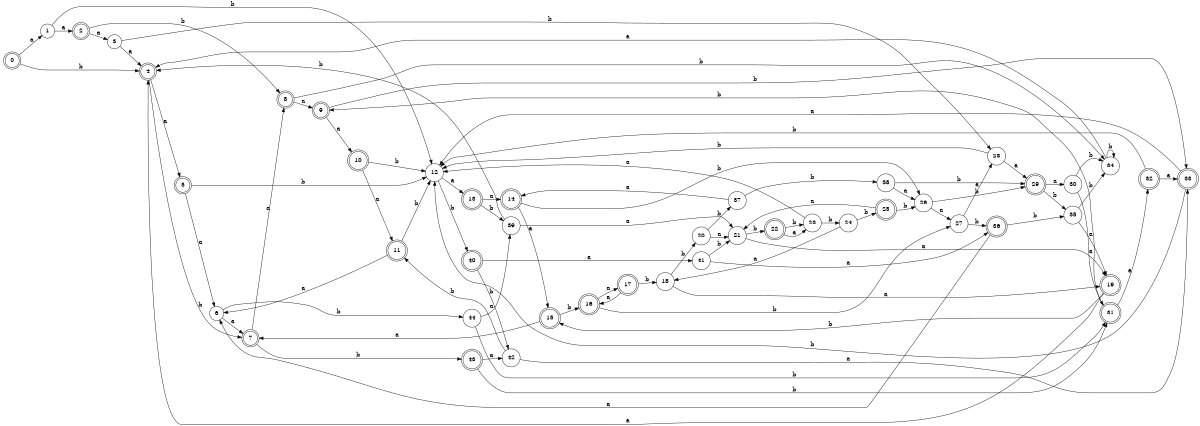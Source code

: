 digraph n36_7 {
__start0 [label="" shape="none"];

rankdir=LR;
size="8,5";

s0 [style="rounded,filled", color="black", fillcolor="white" shape="doublecircle", label="0"];
s1 [style="filled", color="black", fillcolor="white" shape="circle", label="1"];
s2 [style="rounded,filled", color="black", fillcolor="white" shape="doublecircle", label="2"];
s3 [style="filled", color="black", fillcolor="white" shape="circle", label="3"];
s4 [style="rounded,filled", color="black", fillcolor="white" shape="doublecircle", label="4"];
s5 [style="rounded,filled", color="black", fillcolor="white" shape="doublecircle", label="5"];
s6 [style="filled", color="black", fillcolor="white" shape="circle", label="6"];
s7 [style="rounded,filled", color="black", fillcolor="white" shape="doublecircle", label="7"];
s8 [style="rounded,filled", color="black", fillcolor="white" shape="doublecircle", label="8"];
s9 [style="rounded,filled", color="black", fillcolor="white" shape="doublecircle", label="9"];
s10 [style="rounded,filled", color="black", fillcolor="white" shape="doublecircle", label="10"];
s11 [style="rounded,filled", color="black", fillcolor="white" shape="doublecircle", label="11"];
s12 [style="filled", color="black", fillcolor="white" shape="circle", label="12"];
s13 [style="rounded,filled", color="black", fillcolor="white" shape="doublecircle", label="13"];
s14 [style="rounded,filled", color="black", fillcolor="white" shape="doublecircle", label="14"];
s15 [style="rounded,filled", color="black", fillcolor="white" shape="doublecircle", label="15"];
s16 [style="rounded,filled", color="black", fillcolor="white" shape="doublecircle", label="16"];
s17 [style="rounded,filled", color="black", fillcolor="white" shape="doublecircle", label="17"];
s18 [style="filled", color="black", fillcolor="white" shape="circle", label="18"];
s19 [style="rounded,filled", color="black", fillcolor="white" shape="doublecircle", label="19"];
s20 [style="filled", color="black", fillcolor="white" shape="circle", label="20"];
s21 [style="filled", color="black", fillcolor="white" shape="circle", label="21"];
s22 [style="rounded,filled", color="black", fillcolor="white" shape="doublecircle", label="22"];
s23 [style="filled", color="black", fillcolor="white" shape="circle", label="23"];
s24 [style="filled", color="black", fillcolor="white" shape="circle", label="24"];
s25 [style="rounded,filled", color="black", fillcolor="white" shape="doublecircle", label="25"];
s26 [style="filled", color="black", fillcolor="white" shape="circle", label="26"];
s27 [style="filled", color="black", fillcolor="white" shape="circle", label="27"];
s28 [style="filled", color="black", fillcolor="white" shape="circle", label="28"];
s29 [style="rounded,filled", color="black", fillcolor="white" shape="doublecircle", label="29"];
s30 [style="filled", color="black", fillcolor="white" shape="circle", label="30"];
s31 [style="rounded,filled", color="black", fillcolor="white" shape="doublecircle", label="31"];
s32 [style="rounded,filled", color="black", fillcolor="white" shape="doublecircle", label="32"];
s33 [style="rounded,filled", color="black", fillcolor="white" shape="doublecircle", label="33"];
s34 [style="filled", color="black", fillcolor="white" shape="circle", label="34"];
s35 [style="filled", color="black", fillcolor="white" shape="circle", label="35"];
s36 [style="rounded,filled", color="black", fillcolor="white" shape="doublecircle", label="36"];
s37 [style="filled", color="black", fillcolor="white" shape="circle", label="37"];
s38 [style="filled", color="black", fillcolor="white" shape="circle", label="38"];
s39 [style="filled", color="black", fillcolor="white" shape="circle", label="39"];
s40 [style="rounded,filled", color="black", fillcolor="white" shape="doublecircle", label="40"];
s41 [style="filled", color="black", fillcolor="white" shape="circle", label="41"];
s42 [style="filled", color="black", fillcolor="white" shape="circle", label="42"];
s43 [style="rounded,filled", color="black", fillcolor="white" shape="doublecircle", label="43"];
s44 [style="filled", color="black", fillcolor="white" shape="circle", label="44"];
s0 -> s1 [label="a"];
s0 -> s4 [label="b"];
s1 -> s2 [label="a"];
s1 -> s12 [label="b"];
s2 -> s3 [label="a"];
s2 -> s8 [label="b"];
s3 -> s4 [label="a"];
s3 -> s28 [label="b"];
s4 -> s5 [label="a"];
s4 -> s7 [label="b"];
s5 -> s6 [label="a"];
s5 -> s12 [label="b"];
s6 -> s7 [label="a"];
s6 -> s44 [label="b"];
s7 -> s8 [label="a"];
s7 -> s43 [label="b"];
s8 -> s9 [label="a"];
s8 -> s34 [label="b"];
s9 -> s10 [label="a"];
s9 -> s33 [label="b"];
s10 -> s11 [label="a"];
s10 -> s12 [label="b"];
s11 -> s6 [label="a"];
s11 -> s12 [label="b"];
s12 -> s13 [label="a"];
s12 -> s40 [label="b"];
s13 -> s14 [label="a"];
s13 -> s39 [label="b"];
s14 -> s15 [label="a"];
s14 -> s26 [label="b"];
s15 -> s7 [label="a"];
s15 -> s16 [label="b"];
s16 -> s17 [label="a"];
s16 -> s27 [label="b"];
s17 -> s16 [label="a"];
s17 -> s18 [label="b"];
s18 -> s19 [label="a"];
s18 -> s20 [label="b"];
s19 -> s4 [label="a"];
s19 -> s15 [label="b"];
s20 -> s21 [label="a"];
s20 -> s37 [label="b"];
s21 -> s19 [label="a"];
s21 -> s22 [label="b"];
s22 -> s23 [label="a"];
s22 -> s23 [label="b"];
s23 -> s12 [label="a"];
s23 -> s24 [label="b"];
s24 -> s18 [label="a"];
s24 -> s25 [label="b"];
s25 -> s21 [label="a"];
s25 -> s26 [label="b"];
s26 -> s27 [label="a"];
s26 -> s29 [label="b"];
s27 -> s28 [label="a"];
s27 -> s36 [label="b"];
s28 -> s29 [label="a"];
s28 -> s12 [label="b"];
s29 -> s30 [label="a"];
s29 -> s35 [label="b"];
s30 -> s31 [label="a"];
s30 -> s34 [label="b"];
s31 -> s32 [label="a"];
s31 -> s9 [label="b"];
s32 -> s33 [label="a"];
s32 -> s12 [label="b"];
s33 -> s12 [label="a"];
s33 -> s12 [label="b"];
s34 -> s4 [label="a"];
s34 -> s34 [label="b"];
s35 -> s19 [label="a"];
s35 -> s34 [label="b"];
s36 -> s6 [label="a"];
s36 -> s35 [label="b"];
s37 -> s14 [label="a"];
s37 -> s38 [label="b"];
s38 -> s26 [label="a"];
s38 -> s29 [label="b"];
s39 -> s21 [label="a"];
s39 -> s4 [label="b"];
s40 -> s41 [label="a"];
s40 -> s42 [label="b"];
s41 -> s36 [label="a"];
s41 -> s21 [label="b"];
s42 -> s33 [label="a"];
s42 -> s11 [label="b"];
s43 -> s42 [label="a"];
s43 -> s31 [label="b"];
s44 -> s39 [label="a"];
s44 -> s31 [label="b"];

}